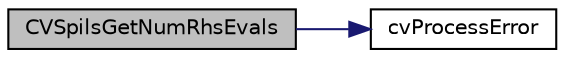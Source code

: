digraph "CVSpilsGetNumRhsEvals"
{
  edge [fontname="Helvetica",fontsize="10",labelfontname="Helvetica",labelfontsize="10"];
  node [fontname="Helvetica",fontsize="10",shape=record];
  rankdir="LR";
  Node18 [label="CVSpilsGetNumRhsEvals",height=0.2,width=0.4,color="black", fillcolor="grey75", style="filled", fontcolor="black"];
  Node18 -> Node19 [color="midnightblue",fontsize="10",style="solid",fontname="Helvetica"];
  Node19 [label="cvProcessError",height=0.2,width=0.4,color="black", fillcolor="white", style="filled",URL="$d1/ddc/cvode_8c.html#aca8edaf29469da9950fe695b90ef196e"];
}
